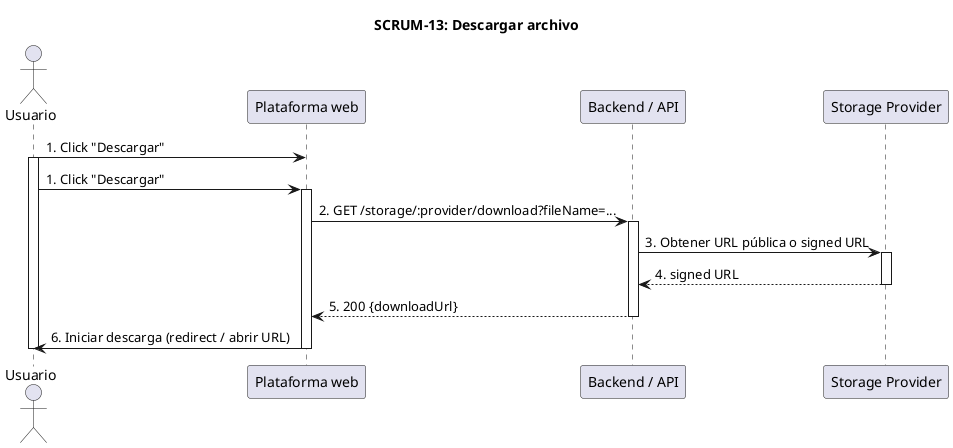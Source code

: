 @startuml SCRUM-13_DescargarArchivo
title SCRUM-13: Descargar archivo

actor Usuario
participant "Plataforma web" as Frontend
participant "Backend / API" as Backend
participant "Storage Provider" as Storage

Usuario -> Frontend: 1. Click "Descargar"
activate Usuario
Usuario -> Frontend: 1. Click "Descargar"
activate Frontend
Frontend -> Backend: 2. GET /storage/:provider/download?fileName=...
activate Backend
Backend -> Storage: 3. Obtener URL pública o signed URL
activate Storage
Storage --> Backend: 4. signed URL
deactivate Storage
Backend --> Frontend: 5. 200 {downloadUrl}
deactivate Backend
Frontend -> Usuario: 6. Iniciar descarga (redirect / abrir URL)
deactivate Frontend
deactivate Usuario
@enduml
